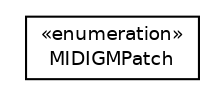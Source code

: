 #!/usr/local/bin/dot
#
# Class diagram 
# Generated by UMLGraph version R5_6-24-gf6e263 (http://www.umlgraph.org/)
#

digraph G {
	edge [fontname="Helvetica",fontsize=10,labelfontname="Helvetica",labelfontsize=10];
	node [fontname="Helvetica",fontsize=10,shape=plaintext];
	nodesep=0.25;
	ranksep=0.5;
	// com.rockhoppertech.music.midi.gm.MIDIGMPatch
	c250 [label=<<table title="com.rockhoppertech.music.midi.gm.MIDIGMPatch" border="0" cellborder="1" cellspacing="0" cellpadding="2" port="p" href="./MIDIGMPatch.html">
		<tr><td><table border="0" cellspacing="0" cellpadding="1">
<tr><td align="center" balign="center"> &#171;enumeration&#187; </td></tr>
<tr><td align="center" balign="center"> MIDIGMPatch </td></tr>
		</table></td></tr>
		</table>>, URL="./MIDIGMPatch.html", fontname="Helvetica", fontcolor="black", fontsize=9.0];
}

